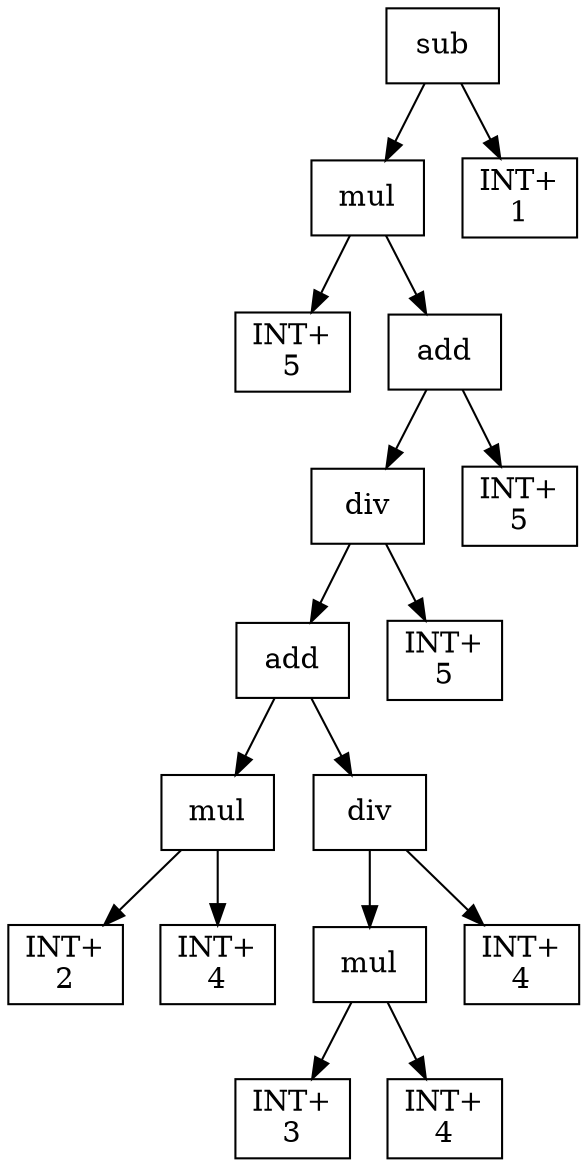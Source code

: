 digraph expr {
  node [shape=box];
  n1 [label="sub"];
  n2 [label="mul"];
  n3 [label="INT+\n5"];
  n4 [label="add"];
  n5 [label="div"];
  n6 [label="add"];
  n7 [label="mul"];
  n8 [label="INT+\n2"];
  n9 [label="INT+\n4"];
  n7 -> n8;
  n7 -> n9;
  n10 [label="div"];
  n11 [label="mul"];
  n12 [label="INT+\n3"];
  n13 [label="INT+\n4"];
  n11 -> n12;
  n11 -> n13;
  n14 [label="INT+\n4"];
  n10 -> n11;
  n10 -> n14;
  n6 -> n7;
  n6 -> n10;
  n15 [label="INT+\n5"];
  n5 -> n6;
  n5 -> n15;
  n16 [label="INT+\n5"];
  n4 -> n5;
  n4 -> n16;
  n2 -> n3;
  n2 -> n4;
  n17 [label="INT+\n1"];
  n1 -> n2;
  n1 -> n17;
}